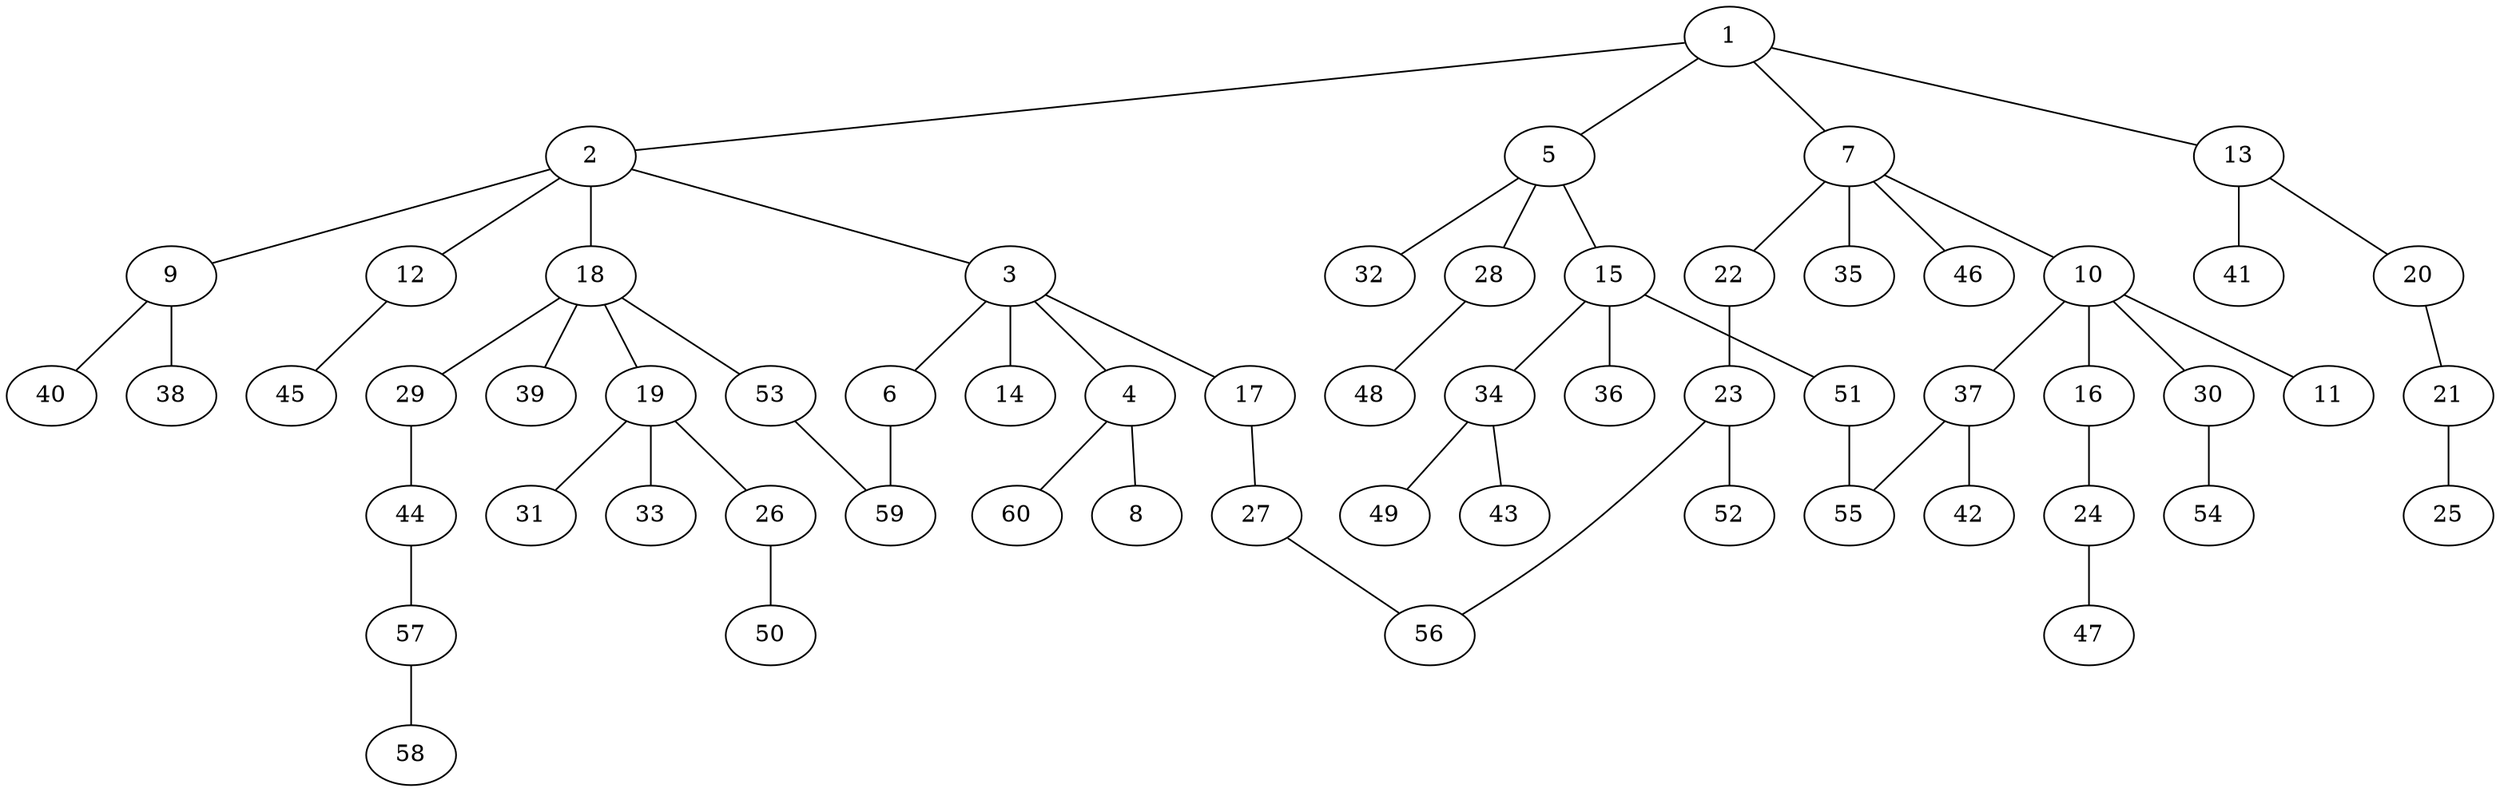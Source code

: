 graph graphname {1--2
1--5
1--7
1--13
2--3
2--9
2--12
2--18
3--4
3--6
3--14
3--17
4--8
4--60
5--15
5--28
5--32
6--59
7--10
7--22
7--35
7--46
9--38
9--40
10--11
10--16
10--30
10--37
12--45
13--20
13--41
15--34
15--36
15--51
16--24
17--27
18--19
18--29
18--39
18--53
19--26
19--31
19--33
20--21
21--25
22--23
23--52
23--56
24--47
26--50
27--56
28--48
29--44
30--54
34--43
34--49
37--42
37--55
44--57
51--55
53--59
57--58
}
